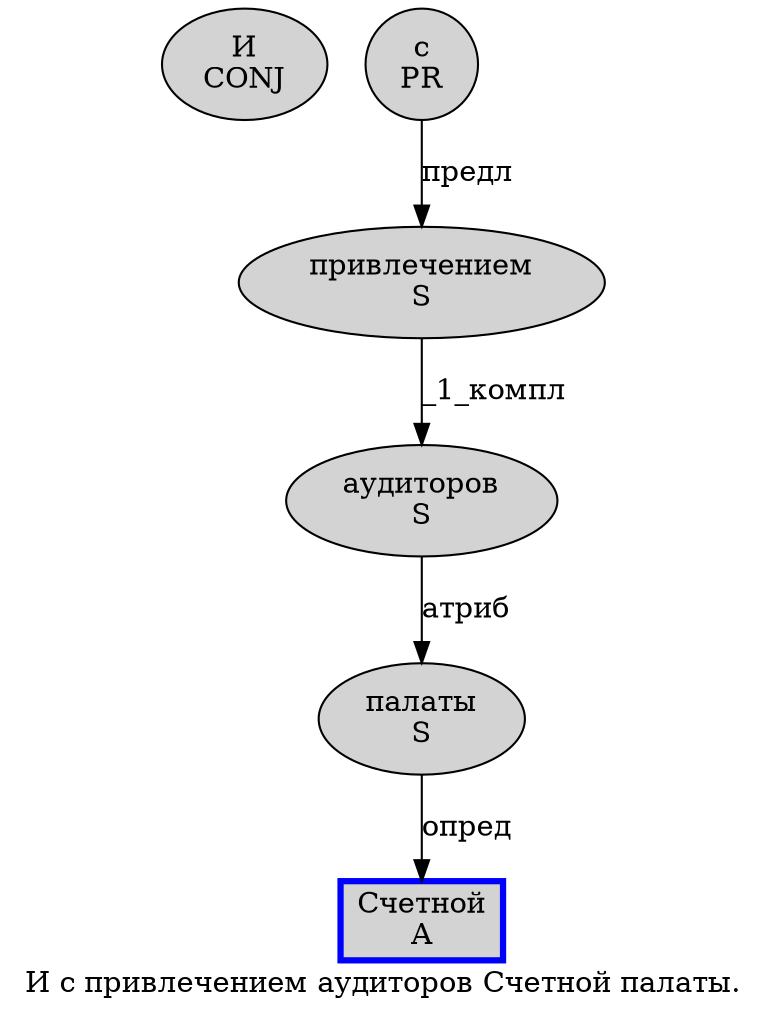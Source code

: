 digraph SENTENCE_1032 {
	graph [label="И с привлечением аудиторов Счетной палаты."]
	node [style=filled]
		0 [label="И
CONJ" color="" fillcolor=lightgray penwidth=1 shape=ellipse]
		1 [label="с
PR" color="" fillcolor=lightgray penwidth=1 shape=ellipse]
		2 [label="привлечением
S" color="" fillcolor=lightgray penwidth=1 shape=ellipse]
		3 [label="аудиторов
S" color="" fillcolor=lightgray penwidth=1 shape=ellipse]
		4 [label="Счетной
A" color=blue fillcolor=lightgray penwidth=3 shape=box]
		5 [label="палаты
S" color="" fillcolor=lightgray penwidth=1 shape=ellipse]
			2 -> 3 [label="_1_компл"]
			5 -> 4 [label="опред"]
			1 -> 2 [label="предл"]
			3 -> 5 [label="атриб"]
}